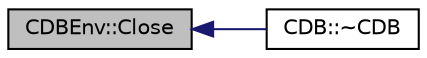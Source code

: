 digraph "CDBEnv::Close"
{
  edge [fontname="Helvetica",fontsize="10",labelfontname="Helvetica",labelfontsize="10"];
  node [fontname="Helvetica",fontsize="10",shape=record];
  rankdir="LR";
  Node27 [label="CDBEnv::Close",height=0.2,width=0.4,color="black", fillcolor="grey75", style="filled", fontcolor="black"];
  Node27 -> Node28 [dir="back",color="midnightblue",fontsize="10",style="solid",fontname="Helvetica"];
  Node28 [label="CDB::~CDB",height=0.2,width=0.4,color="black", fillcolor="white", style="filled",URL="$d1/d2e/class_c_d_b.html#af4f5b02f07e4c381c17c926bc6853bf7"];
}
